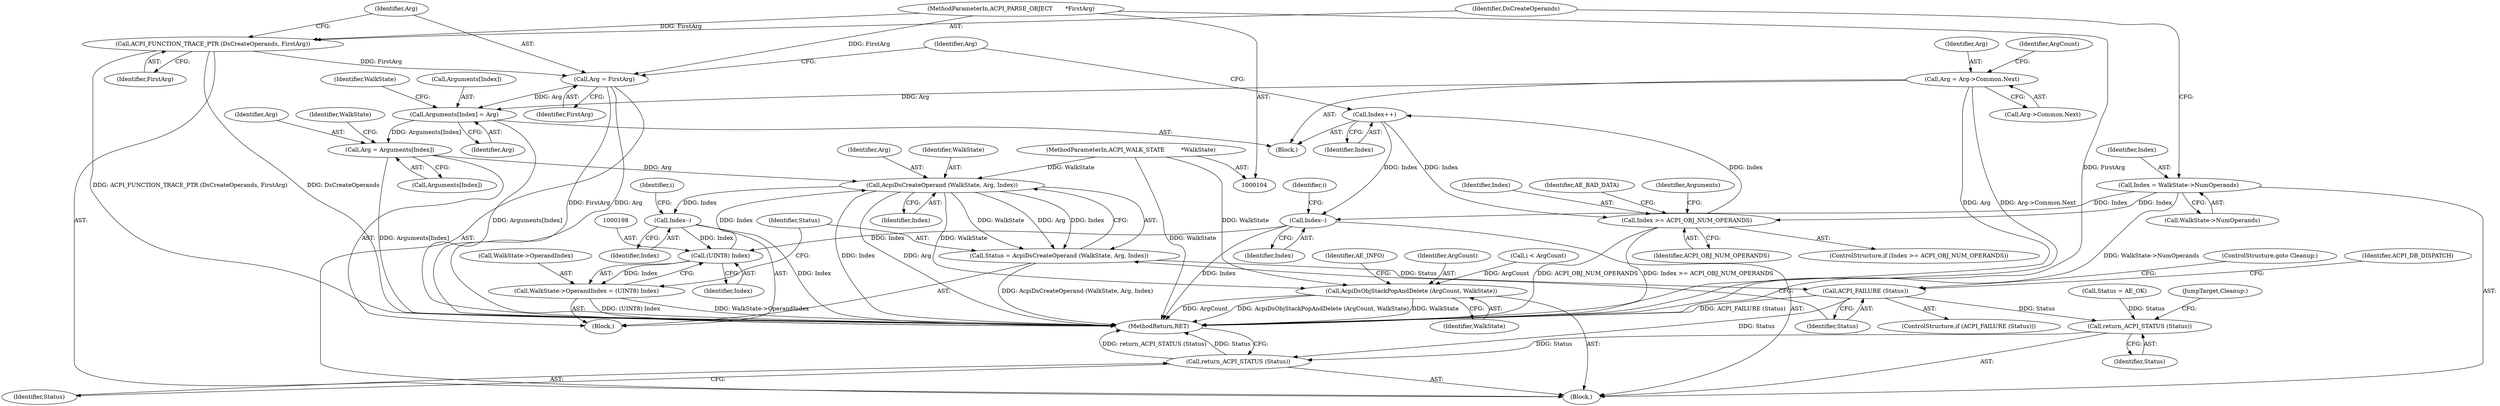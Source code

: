 digraph "0_acpica_987a3b5cf7175916e2a4b6ea5b8e70f830dfe732@API" {
"1000202" [label="(Call,AcpiDsCreateOperand (WalkState, Arg, Index))"];
"1000105" [label="(MethodParameterIn,ACPI_WALK_STATE         *WalkState)"];
"1000188" [label="(Call,Arg = Arguments[Index])"];
"1000141" [label="(Call,Arguments[Index] = Arg)"];
"1000128" [label="(Call,Arg = FirstArg)"];
"1000125" [label="(Call,ACPI_FUNCTION_TRACE_PTR (DsCreateOperands, FirstArg))"];
"1000106" [label="(MethodParameterIn,ACPI_PARSE_OBJECT       *FirstArg)"];
"1000153" [label="(Call,Arg = Arg->Common.Next)"];
"1000197" [label="(Call,(UINT8) Index)"];
"1000221" [label="(Call,Index--)"];
"1000202" [label="(Call,AcpiDsCreateOperand (WalkState, Arg, Index))"];
"1000176" [label="(Call,Index--)"];
"1000119" [label="(Call,Index = WalkState->NumOperands)"];
"1000162" [label="(Call,Index++)"];
"1000135" [label="(Call,Index >= ACPI_OBJ_NUM_OPERANDS)"];
"1000200" [label="(Call,Status = AcpiDsCreateOperand (WalkState, Arg, Index))"];
"1000207" [label="(Call,ACPI_FAILURE (Status))"];
"1000223" [label="(Call,return_ACPI_STATUS (Status))"];
"1000237" [label="(Call,return_ACPI_STATUS (Status))"];
"1000193" [label="(Call,WalkState->OperandIndex = (UINT8) Index)"];
"1000226" [label="(Call,AcpiDsObjStackPopAndDelete (ArgCount, WalkState))"];
"1000204" [label="(Identifier,Arg)"];
"1000197" [label="(Call,(UINT8) Index)"];
"1000125" [label="(Call,ACPI_FUNCTION_TRACE_PTR (DsCreateOperands, FirstArg))"];
"1000161" [label="(Identifier,ArgCount)"];
"1000225" [label="(JumpTarget,Cleanup:)"];
"1000238" [label="(Identifier,Status)"];
"1000227" [label="(Identifier,ArgCount)"];
"1000239" [label="(MethodReturn,RET)"];
"1000210" [label="(ControlStructure,goto Cleanup;)"];
"1000149" [label="(Identifier,WalkState)"];
"1000155" [label="(Call,Arg->Common.Next)"];
"1000153" [label="(Call,Arg = Arg->Common.Next)"];
"1000203" [label="(Identifier,WalkState)"];
"1000195" [label="(Identifier,WalkState)"];
"1000141" [label="(Call,Arguments[Index] = Arg)"];
"1000180" [label="(Identifier,i)"];
"1000202" [label="(Call,AcpiDsCreateOperand (WalkState, Arg, Index))"];
"1000163" [label="(Identifier,Index)"];
"1000193" [label="(Call,WalkState->OperandIndex = (UINT8) Index)"];
"1000137" [label="(Identifier,ACPI_OBJ_NUM_OPERANDS)"];
"1000201" [label="(Identifier,Status)"];
"1000213" [label="(Identifier,ACPI_DB_DISPATCH)"];
"1000182" [label="(Call,i < ArgCount)"];
"1000194" [label="(Call,WalkState->OperandIndex)"];
"1000223" [label="(Call,return_ACPI_STATUS (Status))"];
"1000176" [label="(Call,Index--)"];
"1000177" [label="(Identifier,Index)"];
"1000127" [label="(Identifier,FirstArg)"];
"1000136" [label="(Identifier,Index)"];
"1000228" [label="(Identifier,WalkState)"];
"1000224" [label="(Identifier,Status)"];
"1000145" [label="(Identifier,Arg)"];
"1000200" [label="(Call,Status = AcpiDsCreateOperand (WalkState, Arg, Index))"];
"1000189" [label="(Identifier,Arg)"];
"1000154" [label="(Identifier,Arg)"];
"1000106" [label="(MethodParameterIn,ACPI_PARSE_OBJECT       *FirstArg)"];
"1000190" [label="(Call,Arguments[Index])"];
"1000205" [label="(Identifier,Index)"];
"1000207" [label="(Call,ACPI_FAILURE (Status))"];
"1000221" [label="(Call,Index--)"];
"1000222" [label="(Identifier,Index)"];
"1000129" [label="(Identifier,Arg)"];
"1000188" [label="(Call,Arg = Arguments[Index])"];
"1000109" [label="(Call,Status = AE_OK)"];
"1000187" [label="(Block,)"];
"1000126" [label="(Identifier,DsCreateOperands)"];
"1000119" [label="(Call,Index = WalkState->NumOperands)"];
"1000199" [label="(Identifier,Index)"];
"1000162" [label="(Call,Index++)"];
"1000226" [label="(Call,AcpiDsObjStackPopAndDelete (ArgCount, WalkState))"];
"1000231" [label="(Identifier,AE_INFO)"];
"1000142" [label="(Call,Arguments[Index])"];
"1000107" [label="(Block,)"];
"1000130" [label="(Identifier,FirstArg)"];
"1000120" [label="(Identifier,Index)"];
"1000140" [label="(Identifier,AE_BAD_DATA)"];
"1000237" [label="(Call,return_ACPI_STATUS (Status))"];
"1000134" [label="(ControlStructure,if (Index >= ACPI_OBJ_NUM_OPERANDS))"];
"1000121" [label="(Call,WalkState->NumOperands)"];
"1000206" [label="(ControlStructure,if (ACPI_FAILURE (Status)))"];
"1000132" [label="(Identifier,Arg)"];
"1000143" [label="(Identifier,Arguments)"];
"1000208" [label="(Identifier,Status)"];
"1000133" [label="(Block,)"];
"1000128" [label="(Call,Arg = FirstArg)"];
"1000186" [label="(Identifier,i)"];
"1000105" [label="(MethodParameterIn,ACPI_WALK_STATE         *WalkState)"];
"1000135" [label="(Call,Index >= ACPI_OBJ_NUM_OPERANDS)"];
"1000202" -> "1000200"  [label="AST: "];
"1000202" -> "1000205"  [label="CFG: "];
"1000203" -> "1000202"  [label="AST: "];
"1000204" -> "1000202"  [label="AST: "];
"1000205" -> "1000202"  [label="AST: "];
"1000200" -> "1000202"  [label="CFG: "];
"1000202" -> "1000239"  [label="DDG: Index"];
"1000202" -> "1000239"  [label="DDG: Arg"];
"1000202" -> "1000200"  [label="DDG: WalkState"];
"1000202" -> "1000200"  [label="DDG: Arg"];
"1000202" -> "1000200"  [label="DDG: Index"];
"1000105" -> "1000202"  [label="DDG: WalkState"];
"1000188" -> "1000202"  [label="DDG: Arg"];
"1000197" -> "1000202"  [label="DDG: Index"];
"1000202" -> "1000221"  [label="DDG: Index"];
"1000202" -> "1000226"  [label="DDG: WalkState"];
"1000105" -> "1000104"  [label="AST: "];
"1000105" -> "1000239"  [label="DDG: WalkState"];
"1000105" -> "1000226"  [label="DDG: WalkState"];
"1000188" -> "1000187"  [label="AST: "];
"1000188" -> "1000190"  [label="CFG: "];
"1000189" -> "1000188"  [label="AST: "];
"1000190" -> "1000188"  [label="AST: "];
"1000195" -> "1000188"  [label="CFG: "];
"1000188" -> "1000239"  [label="DDG: Arguments[Index]"];
"1000141" -> "1000188"  [label="DDG: Arguments[Index]"];
"1000141" -> "1000133"  [label="AST: "];
"1000141" -> "1000145"  [label="CFG: "];
"1000142" -> "1000141"  [label="AST: "];
"1000145" -> "1000141"  [label="AST: "];
"1000149" -> "1000141"  [label="CFG: "];
"1000141" -> "1000239"  [label="DDG: Arguments[Index]"];
"1000128" -> "1000141"  [label="DDG: Arg"];
"1000153" -> "1000141"  [label="DDG: Arg"];
"1000128" -> "1000107"  [label="AST: "];
"1000128" -> "1000130"  [label="CFG: "];
"1000129" -> "1000128"  [label="AST: "];
"1000130" -> "1000128"  [label="AST: "];
"1000132" -> "1000128"  [label="CFG: "];
"1000128" -> "1000239"  [label="DDG: FirstArg"];
"1000128" -> "1000239"  [label="DDG: Arg"];
"1000125" -> "1000128"  [label="DDG: FirstArg"];
"1000106" -> "1000128"  [label="DDG: FirstArg"];
"1000125" -> "1000107"  [label="AST: "];
"1000125" -> "1000127"  [label="CFG: "];
"1000126" -> "1000125"  [label="AST: "];
"1000127" -> "1000125"  [label="AST: "];
"1000129" -> "1000125"  [label="CFG: "];
"1000125" -> "1000239"  [label="DDG: DsCreateOperands"];
"1000125" -> "1000239"  [label="DDG: ACPI_FUNCTION_TRACE_PTR (DsCreateOperands, FirstArg)"];
"1000106" -> "1000125"  [label="DDG: FirstArg"];
"1000106" -> "1000104"  [label="AST: "];
"1000106" -> "1000239"  [label="DDG: FirstArg"];
"1000153" -> "1000133"  [label="AST: "];
"1000153" -> "1000155"  [label="CFG: "];
"1000154" -> "1000153"  [label="AST: "];
"1000155" -> "1000153"  [label="AST: "];
"1000161" -> "1000153"  [label="CFG: "];
"1000153" -> "1000239"  [label="DDG: Arg"];
"1000153" -> "1000239"  [label="DDG: Arg->Common.Next"];
"1000197" -> "1000193"  [label="AST: "];
"1000197" -> "1000199"  [label="CFG: "];
"1000198" -> "1000197"  [label="AST: "];
"1000199" -> "1000197"  [label="AST: "];
"1000193" -> "1000197"  [label="CFG: "];
"1000197" -> "1000193"  [label="DDG: Index"];
"1000221" -> "1000197"  [label="DDG: Index"];
"1000176" -> "1000197"  [label="DDG: Index"];
"1000221" -> "1000187"  [label="AST: "];
"1000221" -> "1000222"  [label="CFG: "];
"1000222" -> "1000221"  [label="AST: "];
"1000186" -> "1000221"  [label="CFG: "];
"1000221" -> "1000239"  [label="DDG: Index"];
"1000176" -> "1000107"  [label="AST: "];
"1000176" -> "1000177"  [label="CFG: "];
"1000177" -> "1000176"  [label="AST: "];
"1000180" -> "1000176"  [label="CFG: "];
"1000176" -> "1000239"  [label="DDG: Index"];
"1000119" -> "1000176"  [label="DDG: Index"];
"1000162" -> "1000176"  [label="DDG: Index"];
"1000119" -> "1000107"  [label="AST: "];
"1000119" -> "1000121"  [label="CFG: "];
"1000120" -> "1000119"  [label="AST: "];
"1000121" -> "1000119"  [label="AST: "];
"1000126" -> "1000119"  [label="CFG: "];
"1000119" -> "1000239"  [label="DDG: WalkState->NumOperands"];
"1000119" -> "1000135"  [label="DDG: Index"];
"1000162" -> "1000133"  [label="AST: "];
"1000162" -> "1000163"  [label="CFG: "];
"1000163" -> "1000162"  [label="AST: "];
"1000132" -> "1000162"  [label="CFG: "];
"1000162" -> "1000135"  [label="DDG: Index"];
"1000135" -> "1000162"  [label="DDG: Index"];
"1000135" -> "1000134"  [label="AST: "];
"1000135" -> "1000137"  [label="CFG: "];
"1000136" -> "1000135"  [label="AST: "];
"1000137" -> "1000135"  [label="AST: "];
"1000140" -> "1000135"  [label="CFG: "];
"1000143" -> "1000135"  [label="CFG: "];
"1000135" -> "1000239"  [label="DDG: Index >= ACPI_OBJ_NUM_OPERANDS"];
"1000135" -> "1000239"  [label="DDG: ACPI_OBJ_NUM_OPERANDS"];
"1000200" -> "1000187"  [label="AST: "];
"1000201" -> "1000200"  [label="AST: "];
"1000208" -> "1000200"  [label="CFG: "];
"1000200" -> "1000239"  [label="DDG: AcpiDsCreateOperand (WalkState, Arg, Index)"];
"1000200" -> "1000207"  [label="DDG: Status"];
"1000207" -> "1000206"  [label="AST: "];
"1000207" -> "1000208"  [label="CFG: "];
"1000208" -> "1000207"  [label="AST: "];
"1000210" -> "1000207"  [label="CFG: "];
"1000213" -> "1000207"  [label="CFG: "];
"1000207" -> "1000239"  [label="DDG: ACPI_FAILURE (Status)"];
"1000207" -> "1000223"  [label="DDG: Status"];
"1000207" -> "1000237"  [label="DDG: Status"];
"1000223" -> "1000107"  [label="AST: "];
"1000223" -> "1000224"  [label="CFG: "];
"1000224" -> "1000223"  [label="AST: "];
"1000225" -> "1000223"  [label="CFG: "];
"1000109" -> "1000223"  [label="DDG: Status"];
"1000223" -> "1000237"  [label="DDG: Status"];
"1000237" -> "1000107"  [label="AST: "];
"1000237" -> "1000238"  [label="CFG: "];
"1000238" -> "1000237"  [label="AST: "];
"1000239" -> "1000237"  [label="CFG: "];
"1000237" -> "1000239"  [label="DDG: return_ACPI_STATUS (Status)"];
"1000237" -> "1000239"  [label="DDG: Status"];
"1000193" -> "1000187"  [label="AST: "];
"1000194" -> "1000193"  [label="AST: "];
"1000201" -> "1000193"  [label="CFG: "];
"1000193" -> "1000239"  [label="DDG: (UINT8) Index"];
"1000193" -> "1000239"  [label="DDG: WalkState->OperandIndex"];
"1000226" -> "1000107"  [label="AST: "];
"1000226" -> "1000228"  [label="CFG: "];
"1000227" -> "1000226"  [label="AST: "];
"1000228" -> "1000226"  [label="AST: "];
"1000231" -> "1000226"  [label="CFG: "];
"1000226" -> "1000239"  [label="DDG: ArgCount"];
"1000226" -> "1000239"  [label="DDG: AcpiDsObjStackPopAndDelete (ArgCount, WalkState)"];
"1000226" -> "1000239"  [label="DDG: WalkState"];
"1000182" -> "1000226"  [label="DDG: ArgCount"];
}
